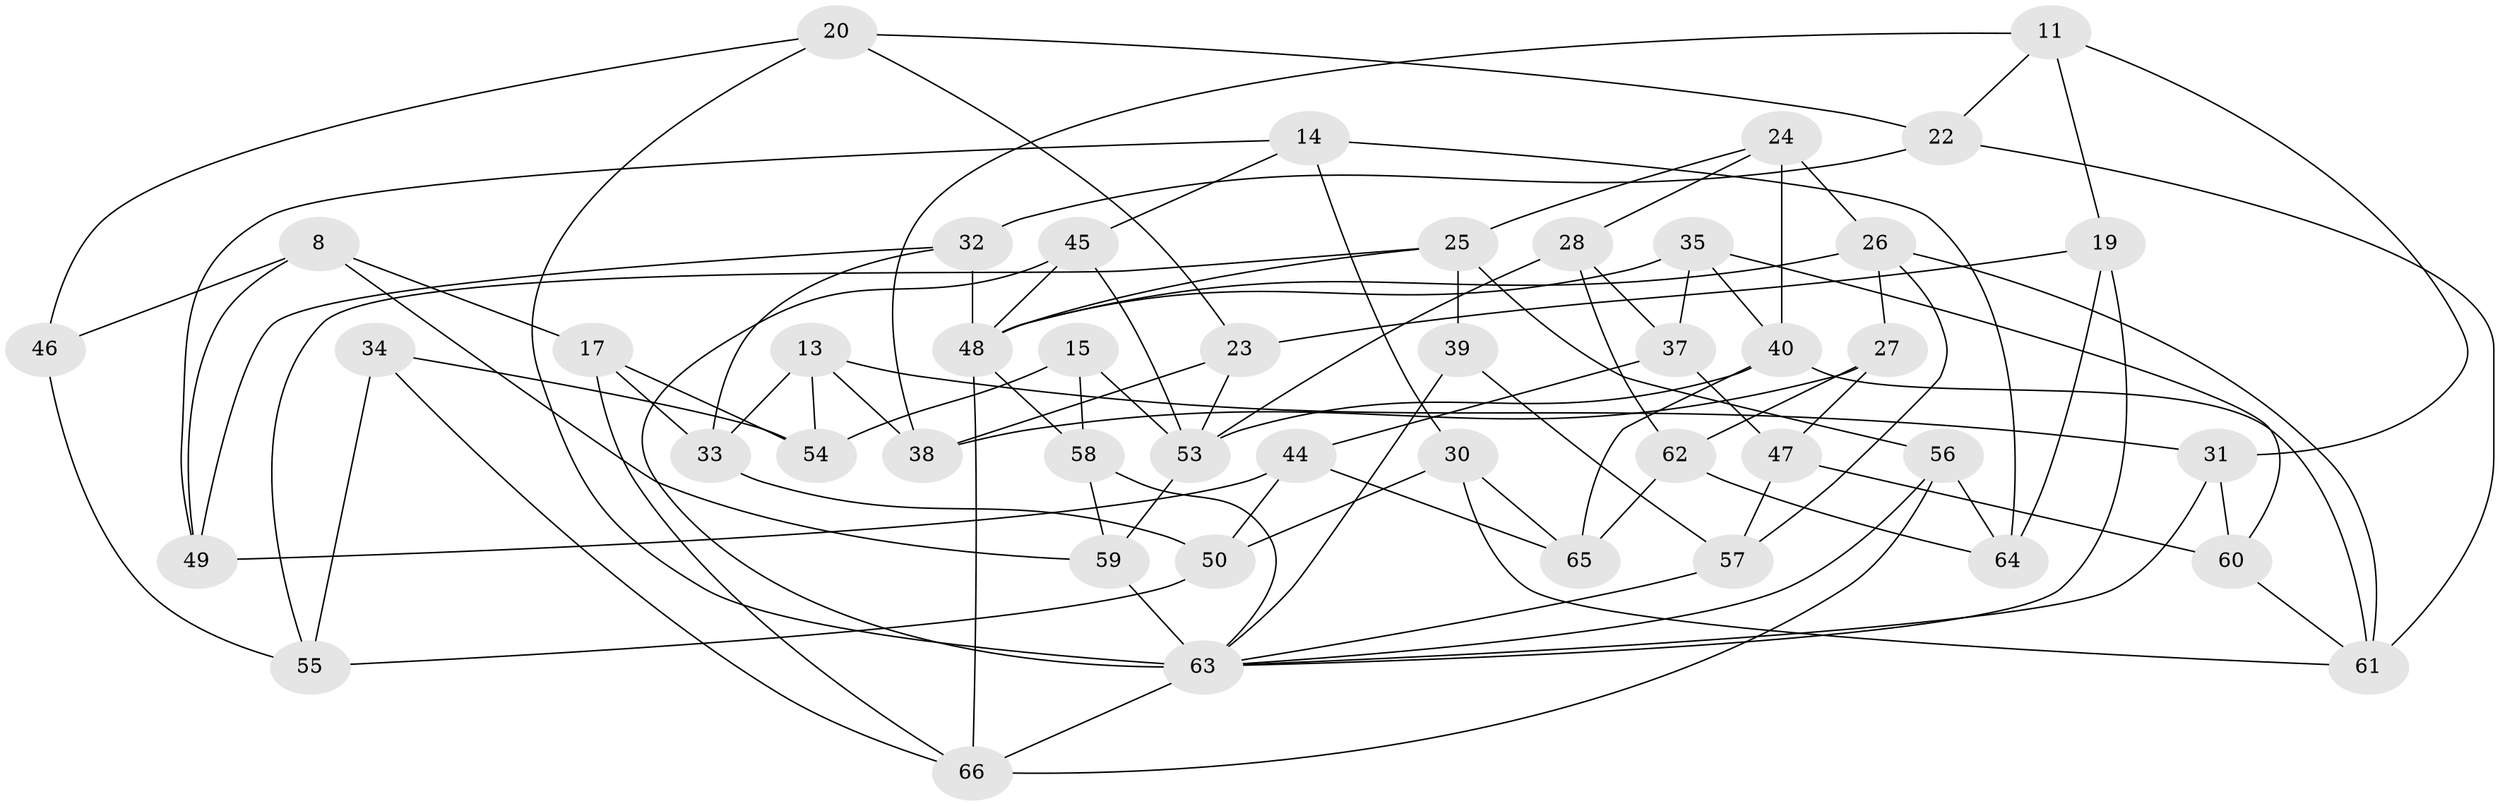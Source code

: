 // original degree distribution, {4: 1.0}
// Generated by graph-tools (version 1.1) at 2025/03/03/04/25 22:03:22]
// undirected, 46 vertices, 98 edges
graph export_dot {
graph [start="1"]
  node [color=gray90,style=filled];
  8 [super="+4"];
  11;
  13;
  14;
  15;
  17;
  19;
  20;
  22;
  23;
  24 [super="+6"];
  25 [super="+12"];
  26 [super="+7+18"];
  27;
  28;
  30;
  31;
  32;
  33;
  34;
  35;
  37;
  38;
  39;
  40 [super="+36"];
  44;
  45 [super="+29"];
  46;
  47;
  48 [super="+41"];
  49;
  50;
  53 [super="+51"];
  54;
  55;
  56;
  57;
  58;
  59 [super="+1"];
  60;
  61 [super="+42"];
  62;
  63 [super="+16+43+52"];
  64;
  65;
  66 [super="+9+21"];
  8 -- 46 [weight=2];
  8 -- 49;
  8 -- 17;
  8 -- 59 [weight=2];
  11 -- 19;
  11 -- 31;
  11 -- 38;
  11 -- 22;
  13 -- 33;
  13 -- 31;
  13 -- 54;
  13 -- 38;
  14 -- 49;
  14 -- 64;
  14 -- 30;
  14 -- 45;
  15 -- 58;
  15 -- 54;
  15 -- 53 [weight=2];
  17 -- 66;
  17 -- 33;
  17 -- 54;
  19 -- 23;
  19 -- 64;
  19 -- 63;
  20 -- 23;
  20 -- 22;
  20 -- 46;
  20 -- 63;
  22 -- 61;
  22 -- 32;
  23 -- 38;
  23 -- 53;
  24 -- 40 [weight=2];
  24 -- 25;
  24 -- 28;
  24 -- 26 [weight=2];
  25 -- 39 [weight=2];
  25 -- 55;
  25 -- 56;
  25 -- 48;
  26 -- 48 [weight=2];
  26 -- 57;
  26 -- 27;
  26 -- 61 [weight=2];
  27 -- 47;
  27 -- 38;
  27 -- 62;
  28 -- 62;
  28 -- 37;
  28 -- 53;
  30 -- 50;
  30 -- 65;
  30 -- 61;
  31 -- 60;
  31 -- 63;
  32 -- 33;
  32 -- 49;
  32 -- 48;
  33 -- 50;
  34 -- 55;
  34 -- 54;
  34 -- 66 [weight=2];
  35 -- 60;
  35 -- 37;
  35 -- 40;
  35 -- 48;
  37 -- 44;
  37 -- 47;
  39 -- 57;
  39 -- 63;
  40 -- 53;
  40 -- 65;
  40 -- 61;
  44 -- 65;
  44 -- 49;
  44 -- 50;
  45 -- 53;
  45 -- 63 [weight=2];
  45 -- 48 [weight=2];
  46 -- 55;
  47 -- 60;
  47 -- 57;
  48 -- 58;
  48 -- 66 [weight=2];
  50 -- 55;
  53 -- 59 [weight=2];
  56 -- 64;
  56 -- 66;
  56 -- 63;
  57 -- 63;
  58 -- 59;
  58 -- 63;
  59 -- 63;
  60 -- 61;
  62 -- 64;
  62 -- 65;
  63 -- 66 [weight=2];
}
